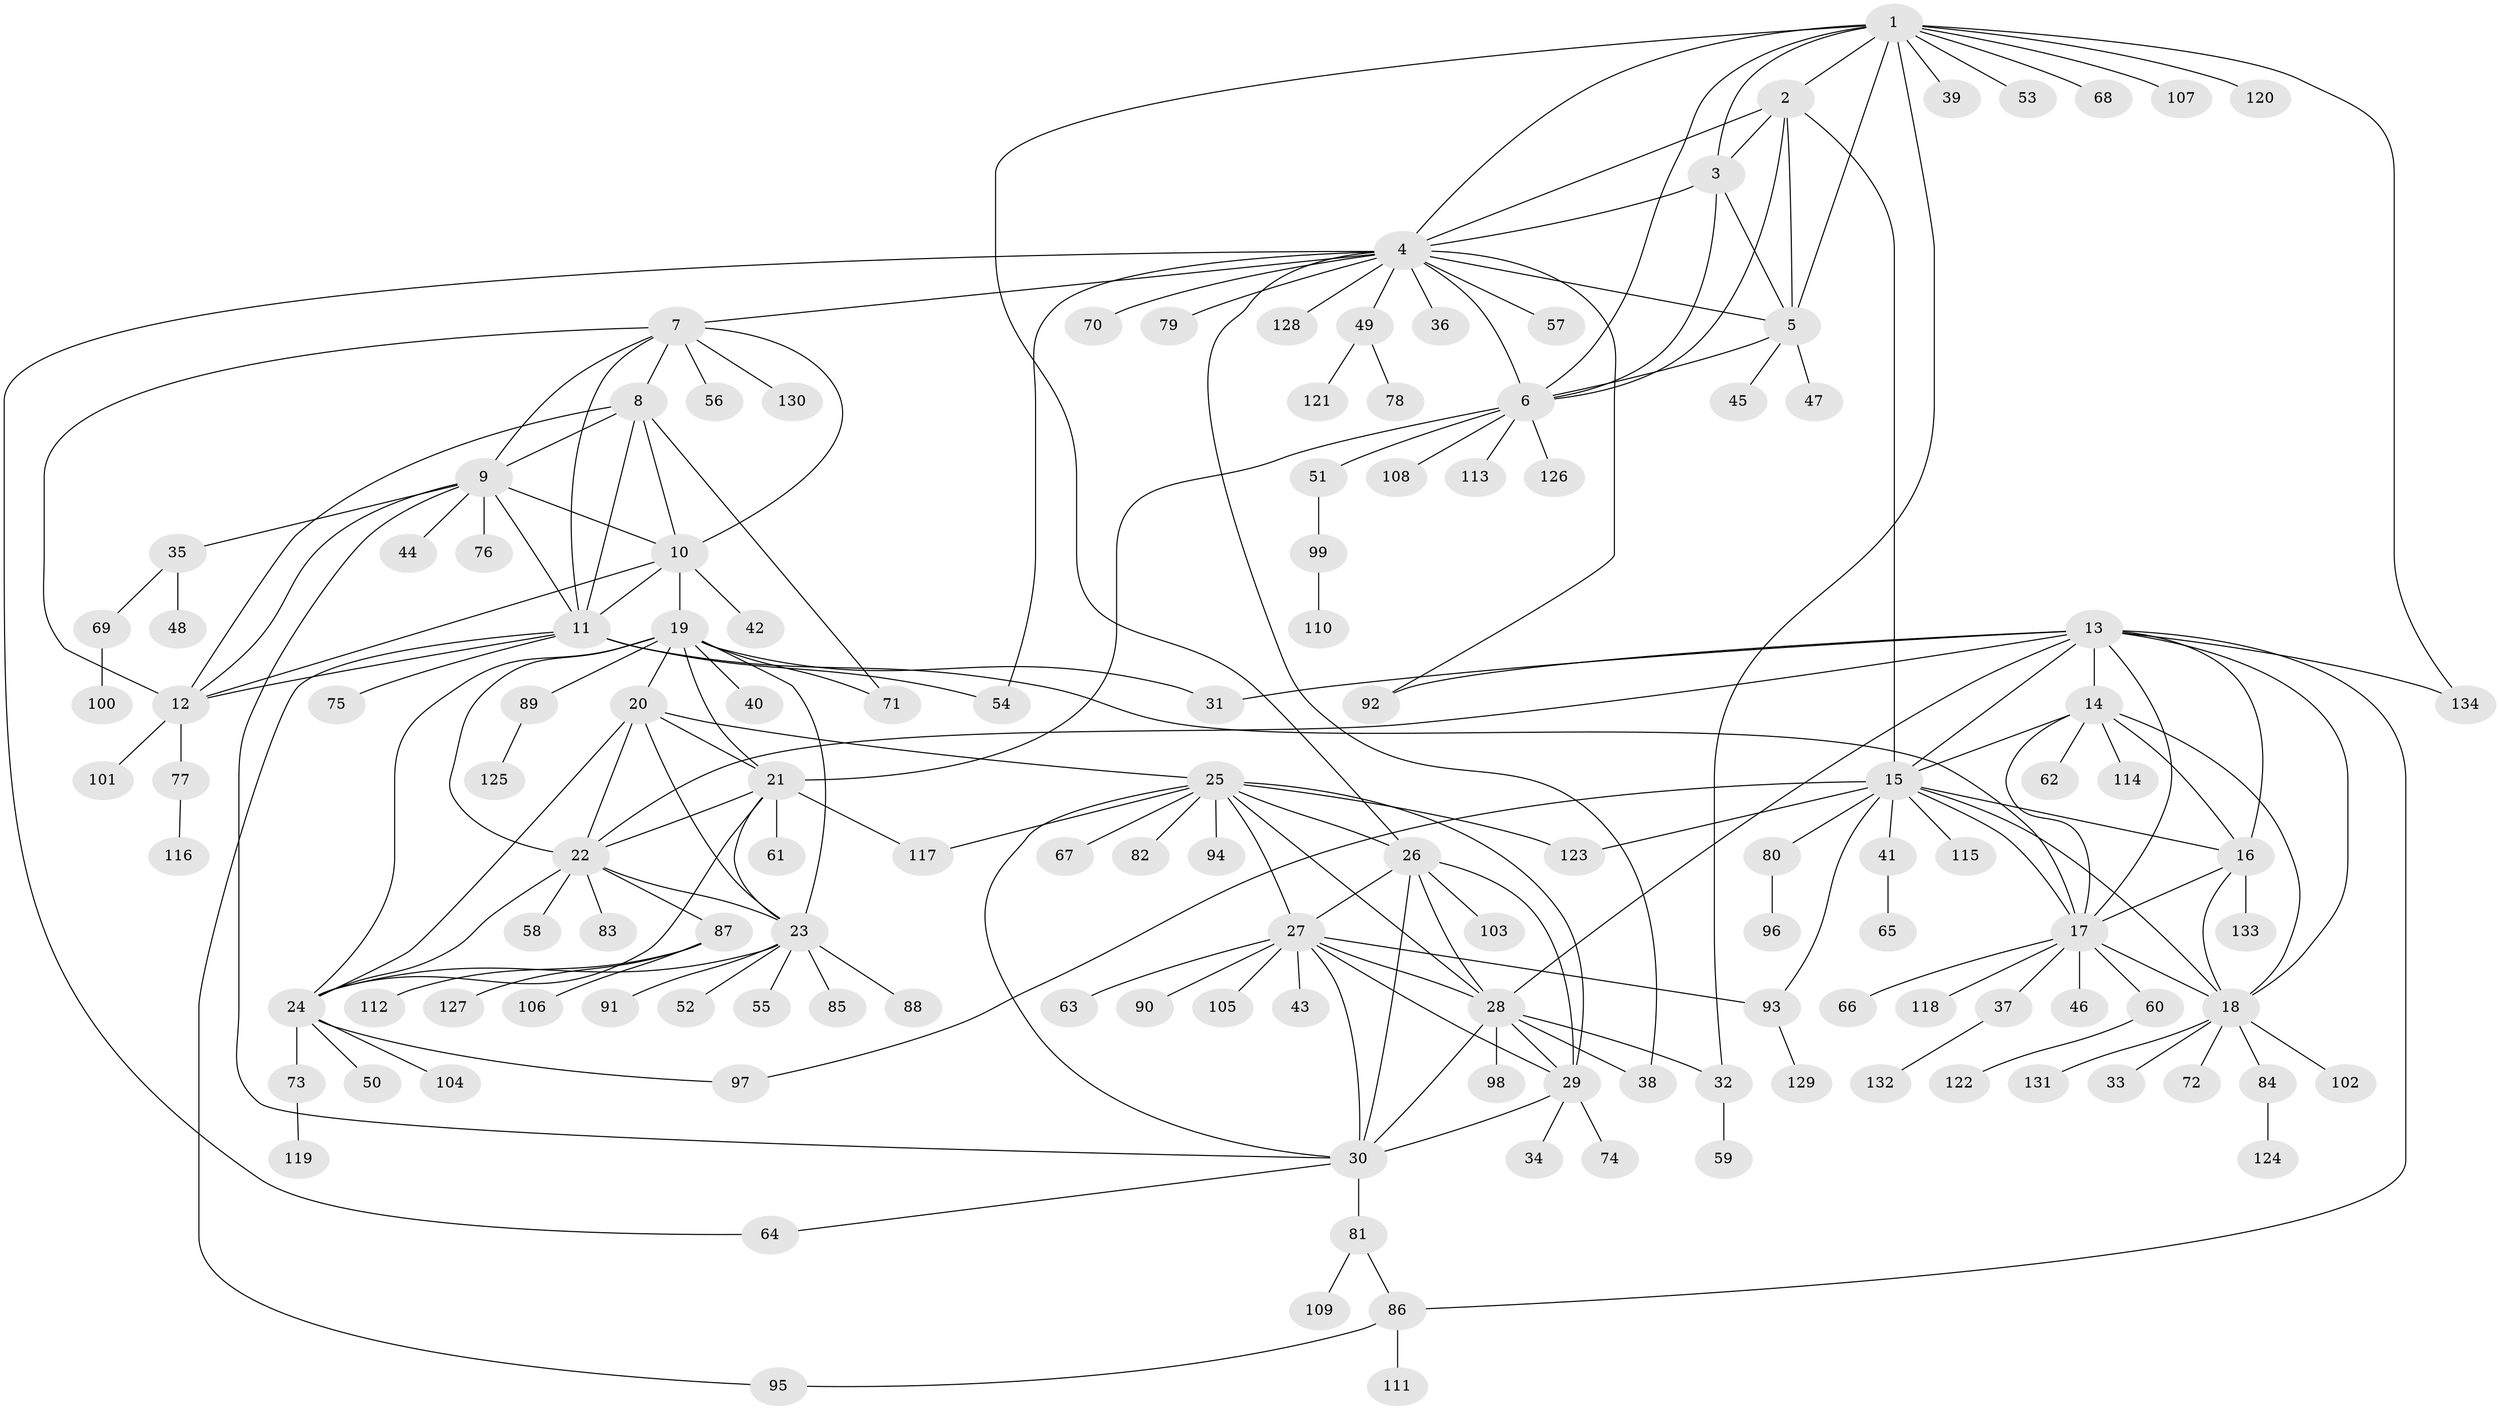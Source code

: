 // coarse degree distribution, {7: 0.14814814814814814, 5: 0.1111111111111111, 4: 0.018518518518518517, 6: 0.14814814814814814, 8: 0.05555555555555555, 11: 0.037037037037037035, 9: 0.018518518518518517, 10: 0.018518518518518517, 2: 0.16666666666666666, 1: 0.25925925925925924, 3: 0.018518518518518517}
// Generated by graph-tools (version 1.1) at 2025/52/03/04/25 22:52:09]
// undirected, 134 vertices, 203 edges
graph export_dot {
  node [color=gray90,style=filled];
  1;
  2;
  3;
  4;
  5;
  6;
  7;
  8;
  9;
  10;
  11;
  12;
  13;
  14;
  15;
  16;
  17;
  18;
  19;
  20;
  21;
  22;
  23;
  24;
  25;
  26;
  27;
  28;
  29;
  30;
  31;
  32;
  33;
  34;
  35;
  36;
  37;
  38;
  39;
  40;
  41;
  42;
  43;
  44;
  45;
  46;
  47;
  48;
  49;
  50;
  51;
  52;
  53;
  54;
  55;
  56;
  57;
  58;
  59;
  60;
  61;
  62;
  63;
  64;
  65;
  66;
  67;
  68;
  69;
  70;
  71;
  72;
  73;
  74;
  75;
  76;
  77;
  78;
  79;
  80;
  81;
  82;
  83;
  84;
  85;
  86;
  87;
  88;
  89;
  90;
  91;
  92;
  93;
  94;
  95;
  96;
  97;
  98;
  99;
  100;
  101;
  102;
  103;
  104;
  105;
  106;
  107;
  108;
  109;
  110;
  111;
  112;
  113;
  114;
  115;
  116;
  117;
  118;
  119;
  120;
  121;
  122;
  123;
  124;
  125;
  126;
  127;
  128;
  129;
  130;
  131;
  132;
  133;
  134;
  1 -- 2;
  1 -- 3;
  1 -- 4;
  1 -- 5;
  1 -- 6;
  1 -- 26;
  1 -- 32;
  1 -- 39;
  1 -- 53;
  1 -- 68;
  1 -- 107;
  1 -- 120;
  1 -- 134;
  2 -- 3;
  2 -- 4;
  2 -- 5;
  2 -- 6;
  2 -- 15;
  3 -- 4;
  3 -- 5;
  3 -- 6;
  4 -- 5;
  4 -- 6;
  4 -- 7;
  4 -- 36;
  4 -- 38;
  4 -- 49;
  4 -- 54;
  4 -- 57;
  4 -- 64;
  4 -- 70;
  4 -- 79;
  4 -- 92;
  4 -- 128;
  5 -- 6;
  5 -- 45;
  5 -- 47;
  6 -- 21;
  6 -- 51;
  6 -- 108;
  6 -- 113;
  6 -- 126;
  7 -- 8;
  7 -- 9;
  7 -- 10;
  7 -- 11;
  7 -- 12;
  7 -- 56;
  7 -- 130;
  8 -- 9;
  8 -- 10;
  8 -- 11;
  8 -- 12;
  8 -- 71;
  9 -- 10;
  9 -- 11;
  9 -- 12;
  9 -- 30;
  9 -- 35;
  9 -- 44;
  9 -- 76;
  10 -- 11;
  10 -- 12;
  10 -- 19;
  10 -- 42;
  11 -- 12;
  11 -- 17;
  11 -- 54;
  11 -- 75;
  11 -- 95;
  12 -- 77;
  12 -- 101;
  13 -- 14;
  13 -- 15;
  13 -- 16;
  13 -- 17;
  13 -- 18;
  13 -- 22;
  13 -- 28;
  13 -- 31;
  13 -- 86;
  13 -- 92;
  13 -- 134;
  14 -- 15;
  14 -- 16;
  14 -- 17;
  14 -- 18;
  14 -- 62;
  14 -- 114;
  15 -- 16;
  15 -- 17;
  15 -- 18;
  15 -- 41;
  15 -- 80;
  15 -- 93;
  15 -- 97;
  15 -- 115;
  15 -- 123;
  16 -- 17;
  16 -- 18;
  16 -- 133;
  17 -- 18;
  17 -- 37;
  17 -- 46;
  17 -- 60;
  17 -- 66;
  17 -- 118;
  18 -- 33;
  18 -- 72;
  18 -- 84;
  18 -- 102;
  18 -- 131;
  19 -- 20;
  19 -- 21;
  19 -- 22;
  19 -- 23;
  19 -- 24;
  19 -- 31;
  19 -- 40;
  19 -- 71;
  19 -- 89;
  20 -- 21;
  20 -- 22;
  20 -- 23;
  20 -- 24;
  20 -- 25;
  21 -- 22;
  21 -- 23;
  21 -- 24;
  21 -- 61;
  21 -- 117;
  22 -- 23;
  22 -- 24;
  22 -- 58;
  22 -- 83;
  22 -- 87;
  23 -- 24;
  23 -- 52;
  23 -- 55;
  23 -- 85;
  23 -- 88;
  23 -- 91;
  24 -- 50;
  24 -- 73;
  24 -- 97;
  24 -- 104;
  25 -- 26;
  25 -- 27;
  25 -- 28;
  25 -- 29;
  25 -- 30;
  25 -- 67;
  25 -- 82;
  25 -- 94;
  25 -- 117;
  25 -- 123;
  26 -- 27;
  26 -- 28;
  26 -- 29;
  26 -- 30;
  26 -- 103;
  27 -- 28;
  27 -- 29;
  27 -- 30;
  27 -- 43;
  27 -- 63;
  27 -- 90;
  27 -- 93;
  27 -- 105;
  28 -- 29;
  28 -- 30;
  28 -- 32;
  28 -- 38;
  28 -- 98;
  29 -- 30;
  29 -- 34;
  29 -- 74;
  30 -- 64;
  30 -- 81;
  32 -- 59;
  35 -- 48;
  35 -- 69;
  37 -- 132;
  41 -- 65;
  49 -- 78;
  49 -- 121;
  51 -- 99;
  60 -- 122;
  69 -- 100;
  73 -- 119;
  77 -- 116;
  80 -- 96;
  81 -- 86;
  81 -- 109;
  84 -- 124;
  86 -- 95;
  86 -- 111;
  87 -- 106;
  87 -- 112;
  87 -- 127;
  89 -- 125;
  93 -- 129;
  99 -- 110;
}
